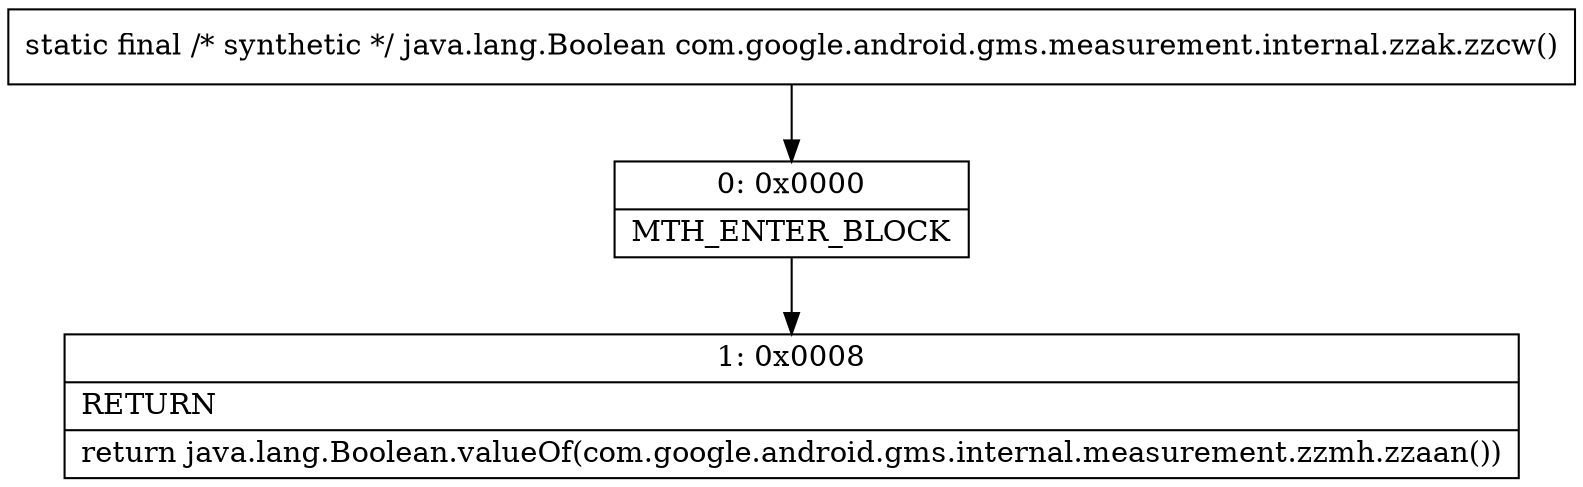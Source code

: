 digraph "CFG forcom.google.android.gms.measurement.internal.zzak.zzcw()Ljava\/lang\/Boolean;" {
Node_0 [shape=record,label="{0\:\ 0x0000|MTH_ENTER_BLOCK\l}"];
Node_1 [shape=record,label="{1\:\ 0x0008|RETURN\l|return java.lang.Boolean.valueOf(com.google.android.gms.internal.measurement.zzmh.zzaan())\l}"];
MethodNode[shape=record,label="{static final \/* synthetic *\/ java.lang.Boolean com.google.android.gms.measurement.internal.zzak.zzcw() }"];
MethodNode -> Node_0;
Node_0 -> Node_1;
}

